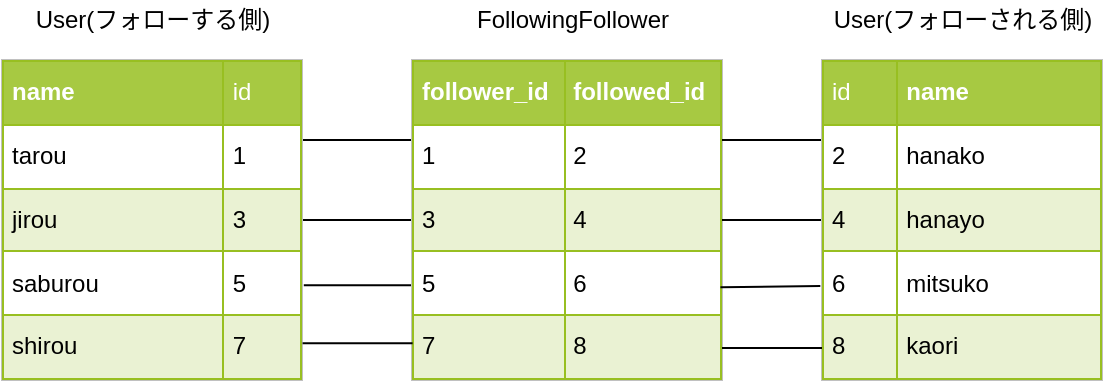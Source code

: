 <mxfile>
    <diagram id="cj-QGMnTJaUFmjW4E8bT" name="ページ1">
        <mxGraphModel dx="790" dy="530" grid="1" gridSize="10" guides="1" tooltips="1" connect="1" arrows="1" fold="1" page="1" pageScale="1" pageWidth="827" pageHeight="1169" math="0" shadow="0">
            <root>
                <mxCell id="0"/>
                <mxCell id="1" parent="0"/>
                <mxCell id="23" style="edgeStyle=none;html=1;exitX=1;exitY=0.25;exitDx=0;exitDy=0;entryX=0;entryY=0.25;entryDx=0;entryDy=0;fontColor=#FFFFFF;endArrow=none;endFill=0;" parent="1" source="18" target="20" edge="1">
                    <mxGeometry relative="1" as="geometry"/>
                </mxCell>
                <mxCell id="24" style="edgeStyle=none;html=1;entryX=0;entryY=0.5;entryDx=0;entryDy=0;fontColor=#FFFFFF;endArrow=none;endFill=0;" parent="1" source="18" target="20" edge="1">
                    <mxGeometry relative="1" as="geometry"/>
                </mxCell>
                <mxCell id="25" style="edgeStyle=none;html=1;exitX=1.006;exitY=0.704;exitDx=0;exitDy=0;entryX=0;entryY=0.704;entryDx=0;entryDy=0;fontColor=#FFFFFF;endArrow=none;endFill=0;exitPerimeter=0;entryPerimeter=0;" parent="1" source="18" target="20" edge="1">
                    <mxGeometry relative="1" as="geometry"/>
                </mxCell>
                <mxCell id="18" value="&lt;table border=&quot;1&quot; width=&quot;100%&quot; cellpadding=&quot;4&quot; style=&quot;width: 100% ; height: 100% ; border-collapse: collapse&quot;&gt;&lt;tbody&gt;&lt;tr style=&quot;background-color: #a7c942 ; color: #ffffff ; border: 1px solid #98bf21&quot;&gt;&lt;th align=&quot;left&quot;&gt;name&lt;/th&gt;&lt;td&gt;id&lt;/td&gt;&lt;/tr&gt;&lt;tr style=&quot;border: 1px solid #98bf21&quot;&gt;&lt;td&gt;tarou&lt;/td&gt;&lt;td&gt;1&lt;/td&gt;&lt;/tr&gt;&lt;tr style=&quot;background-color: #eaf2d3 ; border: 1px solid #98bf21&quot;&gt;&lt;td&gt;jirou&lt;/td&gt;&lt;td&gt;3&lt;/td&gt;&lt;/tr&gt;&lt;tr style=&quot;border: 1px solid #98bf21&quot;&gt;&lt;td&gt;saburou&lt;/td&gt;&lt;td&gt;5&lt;/td&gt;&lt;/tr&gt;&lt;tr style=&quot;background-color: #eaf2d3 ; border: 1px solid #98bf21&quot;&gt;&lt;td&gt;shirou&lt;/td&gt;&lt;td&gt;7&lt;/td&gt;&lt;/tr&gt;&lt;/tbody&gt;&lt;/table&gt;" style="text;html=1;strokeColor=#c0c0c0;fillColor=#ffffff;overflow=fill;rounded=0;labelBackgroundColor=#FFFFFF;fontColor=#000000;" parent="1" vertex="1">
                    <mxGeometry x="40" y="150" width="150" height="160" as="geometry"/>
                </mxCell>
                <mxCell id="20" value="&lt;table border=&quot;1&quot; width=&quot;100%&quot; cellpadding=&quot;4&quot; style=&quot;width: 100% ; height: 100% ; border-collapse: collapse&quot;&gt;&lt;tbody&gt;&lt;tr style=&quot;background-color: #a7c942 ; color: #ffffff ; border: 1px solid #98bf21&quot;&gt;&lt;th align=&quot;left&quot;&gt;follower_id&lt;/th&gt;&lt;th align=&quot;left&quot;&gt;followed_id&lt;/th&gt;&lt;/tr&gt;&lt;tr style=&quot;border: 1px solid #98bf21&quot;&gt;&lt;td&gt;1&lt;/td&gt;&lt;td&gt;2&lt;/td&gt;&lt;/tr&gt;&lt;tr style=&quot;background-color: #eaf2d3 ; border: 1px solid #98bf21&quot;&gt;&lt;td&gt;3&lt;/td&gt;&lt;td&gt;4&lt;/td&gt;&lt;/tr&gt;&lt;tr style=&quot;border: 1px solid #98bf21&quot;&gt;&lt;td&gt;5&lt;/td&gt;&lt;td&gt;6&lt;/td&gt;&lt;/tr&gt;&lt;tr style=&quot;background-color: #eaf2d3 ; border: 1px solid #98bf21&quot;&gt;&lt;td&gt;7&lt;/td&gt;&lt;td&gt;8&lt;/td&gt;&lt;/tr&gt;&lt;/tbody&gt;&lt;/table&gt;" style="text;html=1;strokeColor=#c0c0c0;fillColor=#ffffff;overflow=fill;rounded=0;labelBackgroundColor=#FFFFFF;fontColor=#000000;" parent="1" vertex="1">
                    <mxGeometry x="245" y="150" width="155" height="160" as="geometry"/>
                </mxCell>
                <mxCell id="21" value="FollowingFollower" style="text;html=1;align=center;verticalAlign=middle;resizable=0;points=[];autosize=1;strokeColor=none;fillColor=#FFFFFF;fontColor=#000000;" parent="1" vertex="1">
                    <mxGeometry x="270" y="120" width="110" height="20" as="geometry"/>
                </mxCell>
                <mxCell id="22" value="&lt;font color=&quot;#000000&quot;&gt;User(フォローする側)&lt;/font&gt;" style="text;html=1;align=center;verticalAlign=middle;resizable=0;points=[];autosize=1;strokeColor=none;fillColor=#FFFFFF;fontColor=#FFFFFF;" parent="1" vertex="1">
                    <mxGeometry x="50" y="120" width="130" height="20" as="geometry"/>
                </mxCell>
                <mxCell id="26" value="" style="endArrow=none;html=1;fontColor=#FFFFFF;exitX=1.002;exitY=0.885;exitDx=0;exitDy=0;exitPerimeter=0;entryX=0.002;entryY=0.885;entryDx=0;entryDy=0;entryPerimeter=0;endFill=0;" parent="1" source="18" target="20" edge="1">
                    <mxGeometry width="50" height="50" relative="1" as="geometry">
                        <mxPoint x="210" y="160" as="sourcePoint"/>
                        <mxPoint x="240" y="292" as="targetPoint"/>
                    </mxGeometry>
                </mxCell>
                <mxCell id="28" value="" style="edgeStyle=none;html=1;fontColor=#FFFFFF;endArrow=none;endFill=0;" parent="1" source="27" target="20" edge="1">
                    <mxGeometry relative="1" as="geometry"/>
                </mxCell>
                <mxCell id="29" style="edgeStyle=none;html=1;exitX=0;exitY=0.25;exitDx=0;exitDy=0;entryX=1;entryY=0.25;entryDx=0;entryDy=0;fontColor=#FFFFFF;endArrow=none;endFill=0;" parent="1" source="27" target="20" edge="1">
                    <mxGeometry relative="1" as="geometry"/>
                </mxCell>
                <mxCell id="27" value="&lt;table border=&quot;1&quot; width=&quot;100%&quot; cellpadding=&quot;4&quot; style=&quot;width: 100% ; height: 100% ; border-collapse: collapse&quot;&gt;&lt;tbody&gt;&lt;tr style=&quot;background-color: #a7c942 ; color: #ffffff ; border: 1px solid #98bf21&quot;&gt;&lt;td&gt;id&lt;/td&gt;&lt;th align=&quot;left&quot;&gt;name&lt;/th&gt;&lt;/tr&gt;&lt;tr style=&quot;border: 1px solid #98bf21&quot;&gt;&lt;td&gt;2&lt;/td&gt;&lt;td&gt;hanako&lt;/td&gt;&lt;/tr&gt;&lt;tr style=&quot;background-color: #eaf2d3 ; border: 1px solid #98bf21&quot;&gt;&lt;td&gt;4&lt;/td&gt;&lt;td&gt;hanayo&lt;/td&gt;&lt;/tr&gt;&lt;tr style=&quot;border: 1px solid #98bf21&quot;&gt;&lt;td&gt;6&lt;/td&gt;&lt;td&gt;mitsuko&lt;/td&gt;&lt;/tr&gt;&lt;tr style=&quot;background-color: #eaf2d3 ; border: 1px solid #98bf21&quot;&gt;&lt;td&gt;8&lt;/td&gt;&lt;td&gt;kaori&lt;/td&gt;&lt;/tr&gt;&lt;/tbody&gt;&lt;/table&gt;" style="text;html=1;strokeColor=#c0c0c0;fillColor=#ffffff;overflow=fill;rounded=0;labelBackgroundColor=#FFFFFF;fontColor=#000000;" parent="1" vertex="1">
                    <mxGeometry x="450" y="150" width="140" height="160" as="geometry"/>
                </mxCell>
                <mxCell id="32" value="" style="endArrow=none;html=1;fontColor=#FFFFFF;entryX=-0.006;entryY=0.704;entryDx=0;entryDy=0;entryPerimeter=0;exitX=0.995;exitY=0.71;exitDx=0;exitDy=0;exitPerimeter=0;edgeStyle=elbowEdgeStyle;elbow=vertical;" parent="1" source="20" target="27" edge="1">
                    <mxGeometry width="50" height="50" relative="1" as="geometry">
                        <mxPoint x="340" y="160" as="sourcePoint"/>
                        <mxPoint x="390" y="110" as="targetPoint"/>
                    </mxGeometry>
                </mxCell>
                <mxCell id="33" value="&lt;font color=&quot;#000000&quot;&gt;User(フォローされる側)&lt;/font&gt;" style="text;html=1;align=center;verticalAlign=middle;resizable=0;points=[];autosize=1;strokeColor=none;fillColor=#FFFFFF;fontColor=#FFFFFF;" parent="1" vertex="1">
                    <mxGeometry x="450" y="120" width="140" height="20" as="geometry"/>
                </mxCell>
                <mxCell id="34" value="" style="endArrow=none;html=1;fontColor=#000000;" edge="1" parent="1">
                    <mxGeometry width="50" height="50" relative="1" as="geometry">
                        <mxPoint x="400" y="294" as="sourcePoint"/>
                        <mxPoint x="450" y="294" as="targetPoint"/>
                    </mxGeometry>
                </mxCell>
            </root>
        </mxGraphModel>
    </diagram>
</mxfile>
